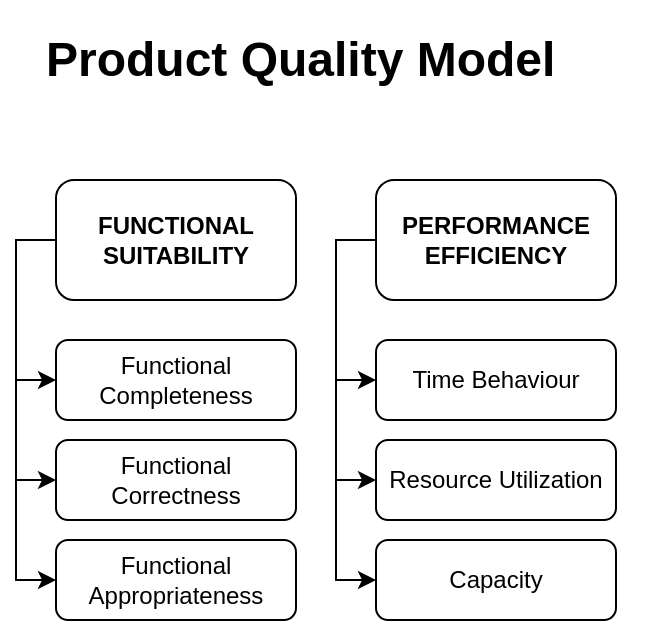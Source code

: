 <mxfile version="16.5.2" type="device" pages="2"><diagram id="prtHgNgQTEPvFCAcTncT" name="Page-1"><mxGraphModel dx="1278" dy="600" grid="1" gridSize="10" guides="1" tooltips="1" connect="1" arrows="1" fold="1" page="1" pageScale="1" pageWidth="827" pageHeight="1169" math="0" shadow="0"><root><mxCell id="0"/><mxCell id="1" parent="0"/><mxCell id="zX7AgSdqcquFo_DvYqqb-1" value="&lt;h1&gt;Product Quality Model&lt;/h1&gt;" style="text;html=1;strokeColor=none;fillColor=none;spacing=5;spacingTop=-20;whiteSpace=wrap;overflow=hidden;rounded=0;" vertex="1" parent="1"><mxGeometry x="10" y="10" width="310" height="40" as="geometry"/></mxCell><mxCell id="zX7AgSdqcquFo_DvYqqb-4" value="" style="edgeStyle=orthogonalEdgeStyle;rounded=0;orthogonalLoop=1;jettySize=auto;html=1;exitX=0;exitY=0.5;exitDx=0;exitDy=0;entryX=0;entryY=0.5;entryDx=0;entryDy=0;" edge="1" parent="1" source="zX7AgSdqcquFo_DvYqqb-2" target="zX7AgSdqcquFo_DvYqqb-3"><mxGeometry relative="1" as="geometry"/></mxCell><mxCell id="zX7AgSdqcquFo_DvYqqb-7" style="edgeStyle=orthogonalEdgeStyle;rounded=0;orthogonalLoop=1;jettySize=auto;html=1;exitX=0;exitY=0.5;exitDx=0;exitDy=0;entryX=0;entryY=0.5;entryDx=0;entryDy=0;" edge="1" parent="1" source="zX7AgSdqcquFo_DvYqqb-2" target="zX7AgSdqcquFo_DvYqqb-5"><mxGeometry relative="1" as="geometry"/></mxCell><mxCell id="zX7AgSdqcquFo_DvYqqb-8" style="edgeStyle=orthogonalEdgeStyle;rounded=0;orthogonalLoop=1;jettySize=auto;html=1;exitX=0;exitY=0.5;exitDx=0;exitDy=0;entryX=0;entryY=0.5;entryDx=0;entryDy=0;" edge="1" parent="1" source="zX7AgSdqcquFo_DvYqqb-2" target="zX7AgSdqcquFo_DvYqqb-6"><mxGeometry relative="1" as="geometry"/></mxCell><mxCell id="zX7AgSdqcquFo_DvYqqb-2" value="FUNCTIONAL SUITABILITY" style="rounded=1;whiteSpace=wrap;html=1;fontStyle=1" vertex="1" parent="1"><mxGeometry x="20" y="90" width="120" height="60" as="geometry"/></mxCell><mxCell id="zX7AgSdqcquFo_DvYqqb-3" value="Functional Completeness" style="rounded=1;whiteSpace=wrap;html=1;" vertex="1" parent="1"><mxGeometry x="20" y="170" width="120" height="40" as="geometry"/></mxCell><mxCell id="zX7AgSdqcquFo_DvYqqb-5" value="Functional Correctness" style="rounded=1;whiteSpace=wrap;html=1;" vertex="1" parent="1"><mxGeometry x="20" y="220" width="120" height="40" as="geometry"/></mxCell><mxCell id="zX7AgSdqcquFo_DvYqqb-6" value="Functional Appropriateness" style="rounded=1;whiteSpace=wrap;html=1;" vertex="1" parent="1"><mxGeometry x="20" y="270" width="120" height="40" as="geometry"/></mxCell><mxCell id="zX7AgSdqcquFo_DvYqqb-9" value="" style="edgeStyle=orthogonalEdgeStyle;rounded=0;orthogonalLoop=1;jettySize=auto;html=1;exitX=0;exitY=0.5;exitDx=0;exitDy=0;entryX=0;entryY=0.5;entryDx=0;entryDy=0;" edge="1" parent="1" source="zX7AgSdqcquFo_DvYqqb-12" target="zX7AgSdqcquFo_DvYqqb-13"><mxGeometry relative="1" as="geometry"/></mxCell><mxCell id="zX7AgSdqcquFo_DvYqqb-10" style="edgeStyle=orthogonalEdgeStyle;rounded=0;orthogonalLoop=1;jettySize=auto;html=1;exitX=0;exitY=0.5;exitDx=0;exitDy=0;entryX=0;entryY=0.5;entryDx=0;entryDy=0;" edge="1" parent="1" source="zX7AgSdqcquFo_DvYqqb-12" target="zX7AgSdqcquFo_DvYqqb-14"><mxGeometry relative="1" as="geometry"/></mxCell><mxCell id="zX7AgSdqcquFo_DvYqqb-11" style="edgeStyle=orthogonalEdgeStyle;rounded=0;orthogonalLoop=1;jettySize=auto;html=1;exitX=0;exitY=0.5;exitDx=0;exitDy=0;entryX=0;entryY=0.5;entryDx=0;entryDy=0;" edge="1" parent="1" source="zX7AgSdqcquFo_DvYqqb-12" target="zX7AgSdqcquFo_DvYqqb-15"><mxGeometry relative="1" as="geometry"/></mxCell><mxCell id="zX7AgSdqcquFo_DvYqqb-12" value="PERFORMANCE EFFICIENCY" style="rounded=1;whiteSpace=wrap;html=1;fontStyle=1" vertex="1" parent="1"><mxGeometry x="180" y="90" width="120" height="60" as="geometry"/></mxCell><mxCell id="zX7AgSdqcquFo_DvYqqb-13" value="Time Behaviour" style="rounded=1;whiteSpace=wrap;html=1;" vertex="1" parent="1"><mxGeometry x="180" y="170" width="120" height="40" as="geometry"/></mxCell><mxCell id="zX7AgSdqcquFo_DvYqqb-14" value="Resource Utilization" style="rounded=1;whiteSpace=wrap;html=1;" vertex="1" parent="1"><mxGeometry x="180" y="220" width="120" height="40" as="geometry"/></mxCell><mxCell id="zX7AgSdqcquFo_DvYqqb-15" value="Capacity" style="rounded=1;whiteSpace=wrap;html=1;" vertex="1" parent="1"><mxGeometry x="180" y="270" width="120" height="40" as="geometry"/></mxCell></root></mxGraphModel></diagram><diagram name="Copy of Page-1" id="lpnBneXpVyQi5eBSfc49"><mxGraphModel dx="831" dy="543" grid="1" gridSize="10" guides="1" tooltips="1" connect="1" arrows="1" fold="1" page="1" pageScale="1" pageWidth="827" pageHeight="1169" math="0" shadow="0"><root><mxCell id="LIvKLPua-wR4_vlB2paf-0"/><mxCell id="LIvKLPua-wR4_vlB2paf-1" parent="LIvKLPua-wR4_vlB2paf-0"/><mxCell id="LIvKLPua-wR4_vlB2paf-65" value="" style="rounded=0.5;whiteSpace=wrap;html=1;fillColor=#f5f5f5;fontColor=#333333;strokeColor=#666666;" vertex="1" parent="LIvKLPua-wR4_vlB2paf-1"><mxGeometry y="10" width="610" height="430" as="geometry"/></mxCell><mxCell id="LIvKLPua-wR4_vlB2paf-2" value="&lt;h1&gt;Product Quality Model&lt;/h1&gt;" style="text;html=1;strokeColor=none;fillColor=none;spacing=5;spacingTop=-20;whiteSpace=wrap;overflow=hidden;rounded=0;" vertex="1" parent="LIvKLPua-wR4_vlB2paf-1"><mxGeometry x="10" y="10" width="310" height="40" as="geometry"/></mxCell><mxCell id="LIvKLPua-wR4_vlB2paf-17" value="FUNCTIONAL &#10;SUITABILITY" style="swimlane;fontStyle=1;childLayout=stackLayout;horizontal=1;startSize=50;horizontalStack=0;resizeParent=1;resizeParentMax=0;resizeLast=0;collapsible=1;marginBottom=0;" vertex="1" parent="LIvKLPua-wR4_vlB2paf-1"><mxGeometry x="10" y="50" width="140" height="140" as="geometry"/></mxCell><mxCell id="LIvKLPua-wR4_vlB2paf-18" value="Completeness" style="text;strokeColor=none;fillColor=default;align=left;verticalAlign=middle;spacingLeft=4;spacingRight=4;overflow=hidden;points=[[0,0.5],[1,0.5]];portConstraint=eastwest;rotatable=0;" vertex="1" parent="LIvKLPua-wR4_vlB2paf-17"><mxGeometry y="50" width="140" height="30" as="geometry"/></mxCell><mxCell id="LIvKLPua-wR4_vlB2paf-19" value="Correctness" style="text;strokeColor=none;fillColor=default;align=left;verticalAlign=middle;spacingLeft=4;spacingRight=4;overflow=hidden;points=[[0,0.5],[1,0.5]];portConstraint=eastwest;rotatable=0;" vertex="1" parent="LIvKLPua-wR4_vlB2paf-17"><mxGeometry y="80" width="140" height="30" as="geometry"/></mxCell><mxCell id="LIvKLPua-wR4_vlB2paf-20" value="Appropriateness" style="text;strokeColor=none;fillColor=default;align=left;verticalAlign=middle;spacingLeft=4;spacingRight=4;overflow=hidden;points=[[0,0.5],[1,0.5]];portConstraint=eastwest;rotatable=0;" vertex="1" parent="LIvKLPua-wR4_vlB2paf-17"><mxGeometry y="110" width="140" height="30" as="geometry"/></mxCell><mxCell id="LIvKLPua-wR4_vlB2paf-21" value="PERFORMANCE&#10;EFFICIENCY" style="swimlane;fontStyle=1;childLayout=stackLayout;horizontal=1;startSize=50;horizontalStack=0;resizeParent=1;resizeParentMax=0;resizeLast=0;collapsible=1;marginBottom=0;" vertex="1" parent="LIvKLPua-wR4_vlB2paf-1"><mxGeometry x="160" y="50" width="140" height="140" as="geometry"/></mxCell><mxCell id="LIvKLPua-wR4_vlB2paf-22" value="Time Behavior" style="text;strokeColor=none;fillColor=default;align=left;verticalAlign=middle;spacingLeft=4;spacingRight=4;overflow=hidden;points=[[0,0.5],[1,0.5]];portConstraint=eastwest;rotatable=0;" vertex="1" parent="LIvKLPua-wR4_vlB2paf-21"><mxGeometry y="50" width="140" height="30" as="geometry"/></mxCell><mxCell id="LIvKLPua-wR4_vlB2paf-23" value="Resource Utilization" style="text;strokeColor=none;fillColor=default;align=left;verticalAlign=middle;spacingLeft=4;spacingRight=4;overflow=hidden;points=[[0,0.5],[1,0.5]];portConstraint=eastwest;rotatable=0;" vertex="1" parent="LIvKLPua-wR4_vlB2paf-21"><mxGeometry y="80" width="140" height="30" as="geometry"/></mxCell><mxCell id="LIvKLPua-wR4_vlB2paf-24" value="Capacity" style="text;strokeColor=none;fillColor=default;align=left;verticalAlign=middle;spacingLeft=4;spacingRight=4;overflow=hidden;points=[[0,0.5],[1,0.5]];portConstraint=eastwest;rotatable=0;" vertex="1" parent="LIvKLPua-wR4_vlB2paf-21"><mxGeometry y="110" width="140" height="30" as="geometry"/></mxCell><mxCell id="LIvKLPua-wR4_vlB2paf-25" value="COMPATIBILITY" style="swimlane;fontStyle=1;childLayout=stackLayout;horizontal=1;startSize=50;horizontalStack=0;resizeParent=1;resizeParentMax=0;resizeLast=0;collapsible=1;marginBottom=0;" vertex="1" parent="LIvKLPua-wR4_vlB2paf-1"><mxGeometry x="460" y="260" width="140" height="110" as="geometry"/></mxCell><mxCell id="LIvKLPua-wR4_vlB2paf-26" value="Co-Existence" style="text;align=left;verticalAlign=middle;spacingLeft=4;spacingRight=4;overflow=hidden;points=[[0,0.5],[1,0.5]];portConstraint=eastwest;rotatable=0;fillColor=default;" vertex="1" parent="LIvKLPua-wR4_vlB2paf-25"><mxGeometry y="50" width="140" height="30" as="geometry"/></mxCell><mxCell id="LIvKLPua-wR4_vlB2paf-27" value="Interoperability" style="text;align=left;verticalAlign=middle;spacingLeft=4;spacingRight=4;overflow=hidden;points=[[0,0.5],[1,0.5]];portConstraint=eastwest;rotatable=0;fillColor=default;" vertex="1" parent="LIvKLPua-wR4_vlB2paf-25"><mxGeometry y="80" width="140" height="30" as="geometry"/></mxCell><mxCell id="LIvKLPua-wR4_vlB2paf-33" value="USABILITY" style="swimlane;fontStyle=1;childLayout=stackLayout;horizontal=1;startSize=50;horizontalStack=0;resizeParent=1;resizeParentMax=0;resizeLast=0;collapsible=1;marginBottom=0;" vertex="1" parent="LIvKLPua-wR4_vlB2paf-1"><mxGeometry x="10" y="200" width="140" height="230" as="geometry"/></mxCell><mxCell id="LIvKLPua-wR4_vlB2paf-34" value="Appropriateness &#10;Recognizability" style="text;strokeColor=none;fillColor=default;align=left;verticalAlign=middle;spacingLeft=4;spacingRight=4;overflow=hidden;points=[[0,0.5],[1,0.5]];portConstraint=eastwest;rotatable=0;" vertex="1" parent="LIvKLPua-wR4_vlB2paf-33"><mxGeometry y="50" width="140" height="30" as="geometry"/></mxCell><mxCell id="LIvKLPua-wR4_vlB2paf-35" value="Learnability" style="text;strokeColor=none;fillColor=default;align=left;verticalAlign=middle;spacingLeft=4;spacingRight=4;overflow=hidden;points=[[0,0.5],[1,0.5]];portConstraint=eastwest;rotatable=0;" vertex="1" parent="LIvKLPua-wR4_vlB2paf-33"><mxGeometry y="80" width="140" height="30" as="geometry"/></mxCell><mxCell id="LIvKLPua-wR4_vlB2paf-36" value="Operability" style="text;strokeColor=none;fillColor=default;align=left;verticalAlign=middle;spacingLeft=4;spacingRight=4;overflow=hidden;points=[[0,0.5],[1,0.5]];portConstraint=eastwest;rotatable=0;" vertex="1" parent="LIvKLPua-wR4_vlB2paf-33"><mxGeometry y="110" width="140" height="30" as="geometry"/></mxCell><mxCell id="LIvKLPua-wR4_vlB2paf-57" value="User Error Protection" style="text;strokeColor=none;fillColor=default;align=left;verticalAlign=middle;spacingLeft=4;spacingRight=4;overflow=hidden;points=[[0,0.5],[1,0.5]];portConstraint=eastwest;rotatable=0;" vertex="1" parent="LIvKLPua-wR4_vlB2paf-33"><mxGeometry y="140" width="140" height="30" as="geometry"/></mxCell><mxCell id="LIvKLPua-wR4_vlB2paf-59" value="UI Aesthetics" style="text;strokeColor=none;fillColor=default;align=left;verticalAlign=middle;spacingLeft=4;spacingRight=4;overflow=hidden;points=[[0,0.5],[1,0.5]];portConstraint=eastwest;rotatable=0;" vertex="1" parent="LIvKLPua-wR4_vlB2paf-33"><mxGeometry y="170" width="140" height="30" as="geometry"/></mxCell><mxCell id="LIvKLPua-wR4_vlB2paf-58" value="Accessibility" style="text;strokeColor=none;fillColor=default;align=left;verticalAlign=middle;spacingLeft=4;spacingRight=4;overflow=hidden;points=[[0,0.5],[1,0.5]];portConstraint=eastwest;rotatable=0;" vertex="1" parent="LIvKLPua-wR4_vlB2paf-33"><mxGeometry y="200" width="140" height="30" as="geometry"/></mxCell><mxCell id="LIvKLPua-wR4_vlB2paf-37" value="RELIABILITY" style="swimlane;fontStyle=1;childLayout=stackLayout;horizontal=1;startSize=50;horizontalStack=0;resizeParent=1;resizeParentMax=0;resizeLast=0;collapsible=1;marginBottom=0;" vertex="1" parent="LIvKLPua-wR4_vlB2paf-1"><mxGeometry x="160" y="200" width="140" height="170" as="geometry"/></mxCell><mxCell id="LIvKLPua-wR4_vlB2paf-38" value="Maturity" style="text;strokeColor=none;fillColor=default;align=left;verticalAlign=middle;spacingLeft=4;spacingRight=4;overflow=hidden;points=[[0,0.5],[1,0.5]];portConstraint=eastwest;rotatable=0;" vertex="1" parent="LIvKLPua-wR4_vlB2paf-37"><mxGeometry y="50" width="140" height="30" as="geometry"/></mxCell><mxCell id="LIvKLPua-wR4_vlB2paf-39" value="Availability" style="text;strokeColor=none;fillColor=default;align=left;verticalAlign=middle;spacingLeft=4;spacingRight=4;overflow=hidden;points=[[0,0.5],[1,0.5]];portConstraint=eastwest;rotatable=0;" vertex="1" parent="LIvKLPua-wR4_vlB2paf-37"><mxGeometry y="80" width="140" height="30" as="geometry"/></mxCell><mxCell id="LIvKLPua-wR4_vlB2paf-40" value="Fault Tolerance" style="text;strokeColor=none;fillColor=default;align=left;verticalAlign=middle;spacingLeft=4;spacingRight=4;overflow=hidden;points=[[0,0.5],[1,0.5]];portConstraint=eastwest;rotatable=0;" vertex="1" parent="LIvKLPua-wR4_vlB2paf-37"><mxGeometry y="110" width="140" height="30" as="geometry"/></mxCell><mxCell id="LIvKLPua-wR4_vlB2paf-60" value="Recoverability" style="text;strokeColor=none;fillColor=default;align=left;verticalAlign=middle;spacingLeft=4;spacingRight=4;overflow=hidden;points=[[0,0.5],[1,0.5]];portConstraint=eastwest;rotatable=0;" vertex="1" parent="LIvKLPua-wR4_vlB2paf-37"><mxGeometry y="140" width="140" height="30" as="geometry"/></mxCell><mxCell id="LIvKLPua-wR4_vlB2paf-41" value="MAINTAINABILITY" style="swimlane;fontStyle=1;childLayout=stackLayout;horizontal=1;startSize=50;horizontalStack=0;resizeParent=1;resizeParentMax=0;resizeLast=0;collapsible=1;marginBottom=0;fillColor=#f8cecc;strokeColor=#b85450;" vertex="1" parent="LIvKLPua-wR4_vlB2paf-1"><mxGeometry x="310" y="200" width="140" height="200" as="geometry"/></mxCell><mxCell id="LIvKLPua-wR4_vlB2paf-42" value="Modularity" style="text;strokeColor=none;fillColor=#FFE4E0;align=left;verticalAlign=middle;spacingLeft=4;spacingRight=4;overflow=hidden;points=[[0,0.5],[1,0.5]];portConstraint=eastwest;rotatable=0;" vertex="1" parent="LIvKLPua-wR4_vlB2paf-41"><mxGeometry y="50" width="140" height="30" as="geometry"/></mxCell><mxCell id="LIvKLPua-wR4_vlB2paf-43" value="Reusability" style="text;strokeColor=none;fillColor=#FFE4E0;align=left;verticalAlign=middle;spacingLeft=4;spacingRight=4;overflow=hidden;points=[[0,0.5],[1,0.5]];portConstraint=eastwest;rotatable=0;" vertex="1" parent="LIvKLPua-wR4_vlB2paf-41"><mxGeometry y="80" width="140" height="30" as="geometry"/></mxCell><mxCell id="LIvKLPua-wR4_vlB2paf-44" value="Analysability" style="text;strokeColor=none;fillColor=#FFE4E0;align=left;verticalAlign=middle;spacingLeft=4;spacingRight=4;overflow=hidden;points=[[0,0.5],[1,0.5]];portConstraint=eastwest;rotatable=0;" vertex="1" parent="LIvKLPua-wR4_vlB2paf-41"><mxGeometry y="110" width="140" height="30" as="geometry"/></mxCell><mxCell id="LIvKLPua-wR4_vlB2paf-64" value="Modifiability" style="text;strokeColor=none;fillColor=#FFE4E0;align=left;verticalAlign=middle;spacingLeft=4;spacingRight=4;overflow=hidden;points=[[0,0.5],[1,0.5]];portConstraint=eastwest;rotatable=0;" vertex="1" parent="LIvKLPua-wR4_vlB2paf-41"><mxGeometry y="140" width="140" height="30" as="geometry"/></mxCell><mxCell id="LIvKLPua-wR4_vlB2paf-63" value="Testability" style="text;strokeColor=none;fillColor=#FFE4E0;align=left;verticalAlign=middle;spacingLeft=4;spacingRight=4;overflow=hidden;points=[[0,0.5],[1,0.5]];portConstraint=eastwest;rotatable=0;" vertex="1" parent="LIvKLPua-wR4_vlB2paf-41"><mxGeometry y="170" width="140" height="30" as="geometry"/></mxCell><mxCell id="LIvKLPua-wR4_vlB2paf-49" value="SECURITY" style="swimlane;fontStyle=1;childLayout=stackLayout;horizontal=1;startSize=50;horizontalStack=0;resizeParent=1;resizeParentMax=0;resizeLast=0;collapsible=1;marginBottom=0;" vertex="1" parent="LIvKLPua-wR4_vlB2paf-1"><mxGeometry x="460" y="50" width="140" height="200" as="geometry"/></mxCell><mxCell id="LIvKLPua-wR4_vlB2paf-50" value="Confidentiality" style="text;strokeColor=none;fillColor=default;align=left;verticalAlign=middle;spacingLeft=4;spacingRight=4;overflow=hidden;points=[[0,0.5],[1,0.5]];portConstraint=eastwest;rotatable=0;" vertex="1" parent="LIvKLPua-wR4_vlB2paf-49"><mxGeometry y="50" width="140" height="30" as="geometry"/></mxCell><mxCell id="LIvKLPua-wR4_vlB2paf-51" value="Integrity" style="text;strokeColor=none;fillColor=default;align=left;verticalAlign=middle;spacingLeft=4;spacingRight=4;overflow=hidden;points=[[0,0.5],[1,0.5]];portConstraint=eastwest;rotatable=0;" vertex="1" parent="LIvKLPua-wR4_vlB2paf-49"><mxGeometry y="80" width="140" height="30" as="geometry"/></mxCell><mxCell id="LIvKLPua-wR4_vlB2paf-52" value="Non-Repudiation" style="text;strokeColor=none;fillColor=default;align=left;verticalAlign=middle;spacingLeft=4;spacingRight=4;overflow=hidden;points=[[0,0.5],[1,0.5]];portConstraint=eastwest;rotatable=0;" vertex="1" parent="LIvKLPua-wR4_vlB2paf-49"><mxGeometry y="110" width="140" height="30" as="geometry"/></mxCell><mxCell id="LIvKLPua-wR4_vlB2paf-62" value="Accountability" style="text;strokeColor=none;fillColor=default;align=left;verticalAlign=middle;spacingLeft=4;spacingRight=4;overflow=hidden;points=[[0,0.5],[1,0.5]];portConstraint=eastwest;rotatable=0;" vertex="1" parent="LIvKLPua-wR4_vlB2paf-49"><mxGeometry y="140" width="140" height="30" as="geometry"/></mxCell><mxCell id="LIvKLPua-wR4_vlB2paf-61" value="Authenticity" style="text;strokeColor=none;fillColor=default;align=left;verticalAlign=middle;spacingLeft=4;spacingRight=4;overflow=hidden;points=[[0,0.5],[1,0.5]];portConstraint=eastwest;rotatable=0;" vertex="1" parent="LIvKLPua-wR4_vlB2paf-49"><mxGeometry y="170" width="140" height="30" as="geometry"/></mxCell><mxCell id="LIvKLPua-wR4_vlB2paf-53" value="PORTABILITY" style="swimlane;fontStyle=1;childLayout=stackLayout;horizontal=1;startSize=50;horizontalStack=0;resizeParent=1;resizeParentMax=0;resizeLast=0;collapsible=1;marginBottom=0;" vertex="1" parent="LIvKLPua-wR4_vlB2paf-1"><mxGeometry x="310" y="50" width="140" height="140" as="geometry"/></mxCell><mxCell id="LIvKLPua-wR4_vlB2paf-54" value="Adaptability" style="text;strokeColor=none;fillColor=default;align=left;verticalAlign=middle;spacingLeft=4;spacingRight=4;overflow=hidden;points=[[0,0.5],[1,0.5]];portConstraint=eastwest;rotatable=0;" vertex="1" parent="LIvKLPua-wR4_vlB2paf-53"><mxGeometry y="50" width="140" height="30" as="geometry"/></mxCell><mxCell id="LIvKLPua-wR4_vlB2paf-55" value="Installability" style="text;strokeColor=none;fillColor=default;align=left;verticalAlign=middle;spacingLeft=4;spacingRight=4;overflow=hidden;points=[[0,0.5],[1,0.5]];portConstraint=eastwest;rotatable=0;" vertex="1" parent="LIvKLPua-wR4_vlB2paf-53"><mxGeometry y="80" width="140" height="30" as="geometry"/></mxCell><mxCell id="LIvKLPua-wR4_vlB2paf-56" value="Replaceability" style="text;strokeColor=none;fillColor=default;align=left;verticalAlign=middle;spacingLeft=4;spacingRight=4;overflow=hidden;points=[[0,0.5],[1,0.5]];portConstraint=eastwest;rotatable=0;" vertex="1" parent="LIvKLPua-wR4_vlB2paf-53"><mxGeometry y="110" width="140" height="30" as="geometry"/></mxCell></root></mxGraphModel></diagram></mxfile>